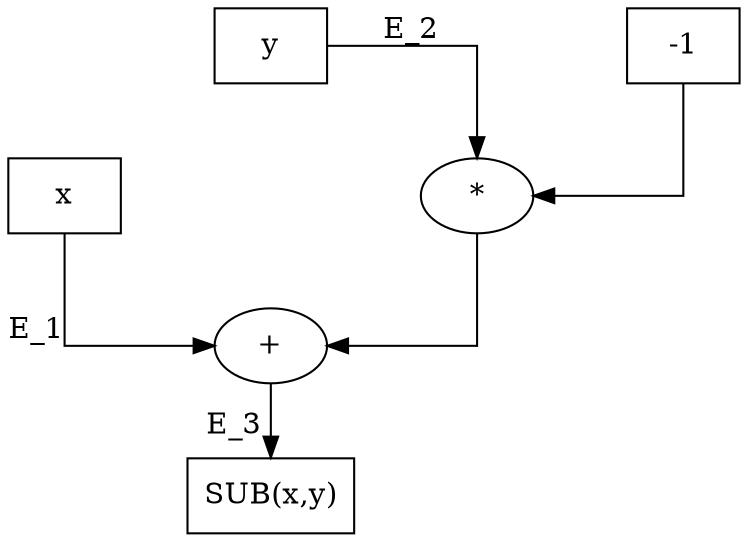 digraph BTSUB {
	graph [center=true,
		forcelabels=true,
		nodesep=2.0,
		splines=ortho
	];
	n1	[label=x,
		shape=box];
	n5	[label="+"];
	n1 -> n5	[xlabel="E_1 "];
	n6	[label="SUB(x,y)",
		shape=box];
	n5 -> n6	[xlabel="E_3 "];
	n2	[label=y,
		shape=box];
	n4	[label="*"];
	n2 -> n4	[xlabel="E_2 "];
	n4 -> n5;
	n3	[label=-1,
		shape=box];
	n3 -> n4;
}
